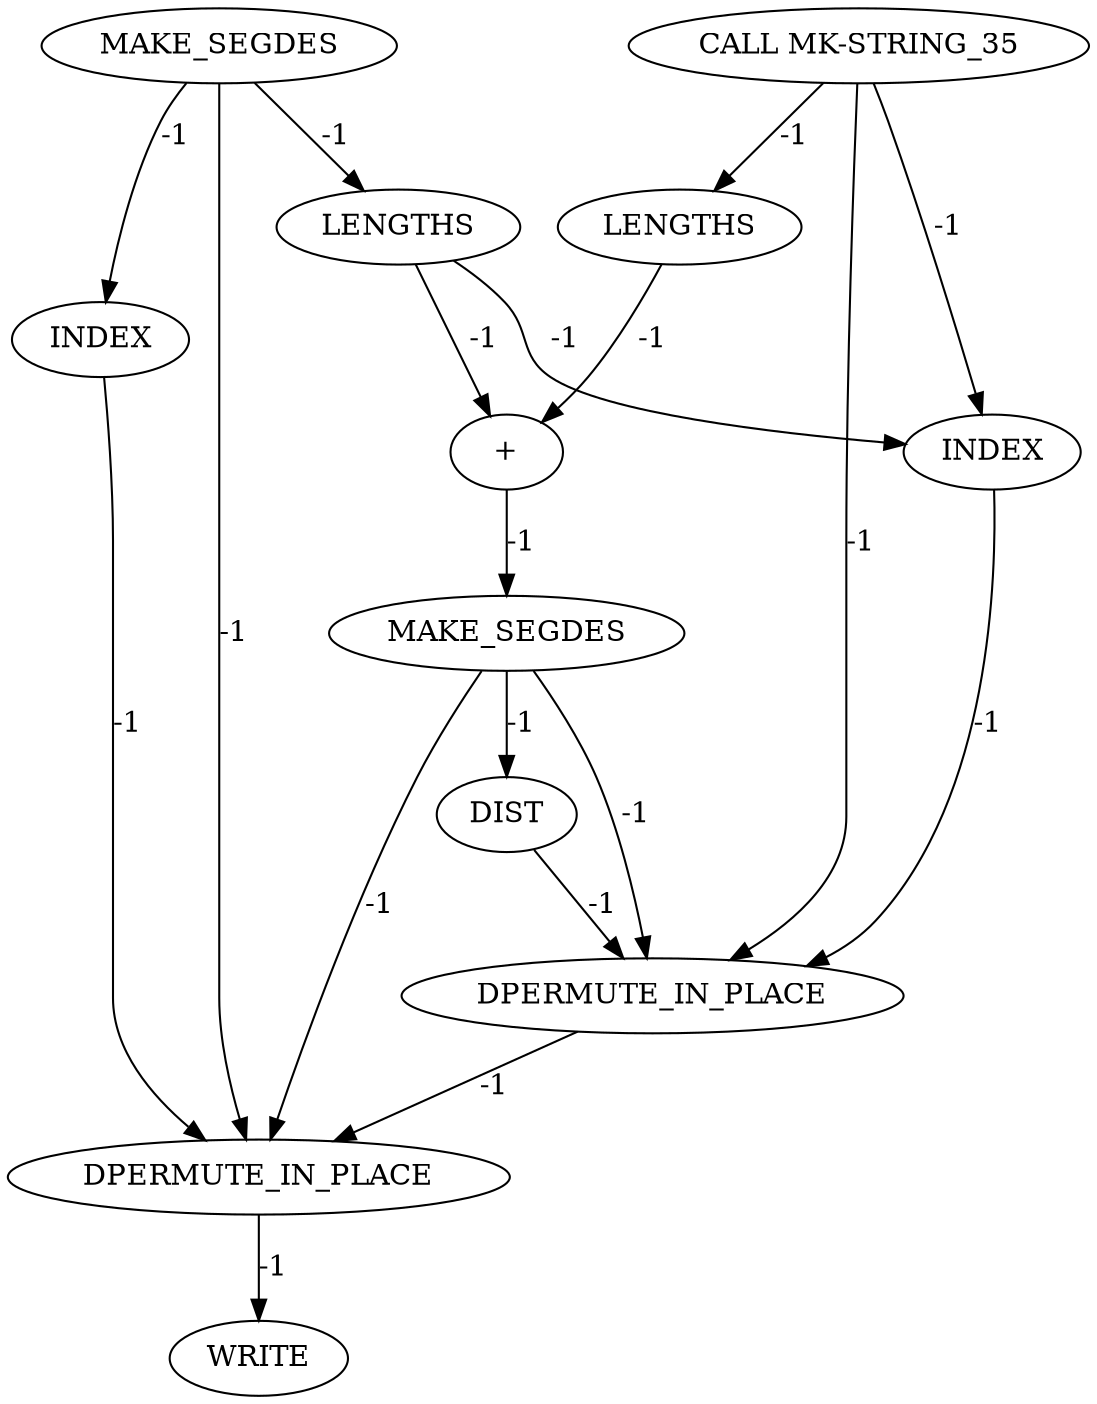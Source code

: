 digraph {
	is_B_INST_5000 [label=INDEX cost=0]
	is_B_INST_6657 [label=DPERMUTE_IN_PLACE cost=0]
	is_B_INST_5028 [label=MAKE_SEGDES cost=0]
	is_B_INST_5022 [label=LENGTHS cost=0]
	is_B_INST_5004 [label=LENGTHS cost=0]
	is_B_INST_5012 [label=INDEX cost=0]
	is_B_INST_6656 [label=DPERMUTE_IN_PLACE cost=0]
	is_B_INST_5023 [label="+" cost=0]
	is_B_INST_5058 [label=WRITE cost=0]
	is_B_INST_1090 [label="CALL MK-STRING_35" cost=0]
	is_B_INST_1087 [label=MAKE_SEGDES cost=0]
	is_B_INST_5034 [label=DIST cost=0]
	is_B_INST_5000 -> is_B_INST_6657 [label=-1 cost=-1]
	is_B_INST_6657 -> is_B_INST_5058 [label=-1 cost=-1]
	is_B_INST_5028 -> is_B_INST_5034 [label=-1 cost=-1]
	is_B_INST_5028 -> is_B_INST_6656 [label=-1 cost=-1]
	is_B_INST_5028 -> is_B_INST_6657 [label=-1 cost=-1]
	is_B_INST_5022 -> is_B_INST_5023 [label=-1 cost=-1]
	is_B_INST_5004 -> is_B_INST_5012 [label=-1 cost=-1]
	is_B_INST_5004 -> is_B_INST_5023 [label=-1 cost=-1]
	is_B_INST_5012 -> is_B_INST_6656 [label=-1 cost=-1]
	is_B_INST_6656 -> is_B_INST_6657 [label=-1 cost=-1]
	is_B_INST_5023 -> is_B_INST_5028 [label=-1 cost=-1]
	is_B_INST_1090 -> is_B_INST_5012 [label=-1 cost=-1]
	is_B_INST_1090 -> is_B_INST_5022 [label=-1 cost=-1]
	is_B_INST_1090 -> is_B_INST_6656 [label=-1 cost=-1]
	is_B_INST_1087 -> is_B_INST_5000 [label=-1 cost=-1]
	is_B_INST_1087 -> is_B_INST_5004 [label=-1 cost=-1]
	is_B_INST_1087 -> is_B_INST_6657 [label=-1 cost=-1]
	is_B_INST_5034 -> is_B_INST_6656 [label=-1 cost=-1]
}
